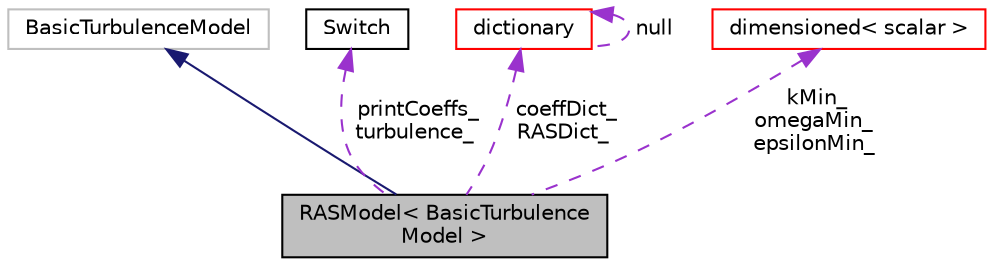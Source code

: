 digraph "RASModel&lt; BasicTurbulenceModel &gt;"
{
  bgcolor="transparent";
  edge [fontname="Helvetica",fontsize="10",labelfontname="Helvetica",labelfontsize="10"];
  node [fontname="Helvetica",fontsize="10",shape=record];
  Node1 [label="RASModel\< BasicTurbulence\lModel \>",height=0.2,width=0.4,color="black", fillcolor="grey75", style="filled", fontcolor="black"];
  Node2 -> Node1 [dir="back",color="midnightblue",fontsize="10",style="solid",fontname="Helvetica"];
  Node2 [label="BasicTurbulenceModel",height=0.2,width=0.4,color="grey75"];
  Node3 -> Node1 [dir="back",color="darkorchid3",fontsize="10",style="dashed",label=" printCoeffs_\nturbulence_" ,fontname="Helvetica"];
  Node3 [label="Switch",height=0.2,width=0.4,color="black",URL="$a02517.html",tooltip="A simple wrapper around bool so that it can be read as a word: true/false, on/off, yes/no, y/n, t/f, or none. "];
  Node4 -> Node1 [dir="back",color="darkorchid3",fontsize="10",style="dashed",label=" coeffDict_\nRASDict_" ,fontname="Helvetica"];
  Node4 [label="dictionary",height=0.2,width=0.4,color="red",URL="$a00523.html",tooltip="A list of keyword definitions, which are a keyword followed by any number of values (e..."];
  Node4 -> Node4 [dir="back",color="darkorchid3",fontsize="10",style="dashed",label=" null" ,fontname="Helvetica"];
  Node5 -> Node1 [dir="back",color="darkorchid3",fontsize="10",style="dashed",label=" kMin_\nomegaMin_\nepsilonMin_" ,fontname="Helvetica"];
  Node5 [label="dimensioned\< scalar \>",height=0.2,width=0.4,color="red",URL="$a00531.html"];
}
